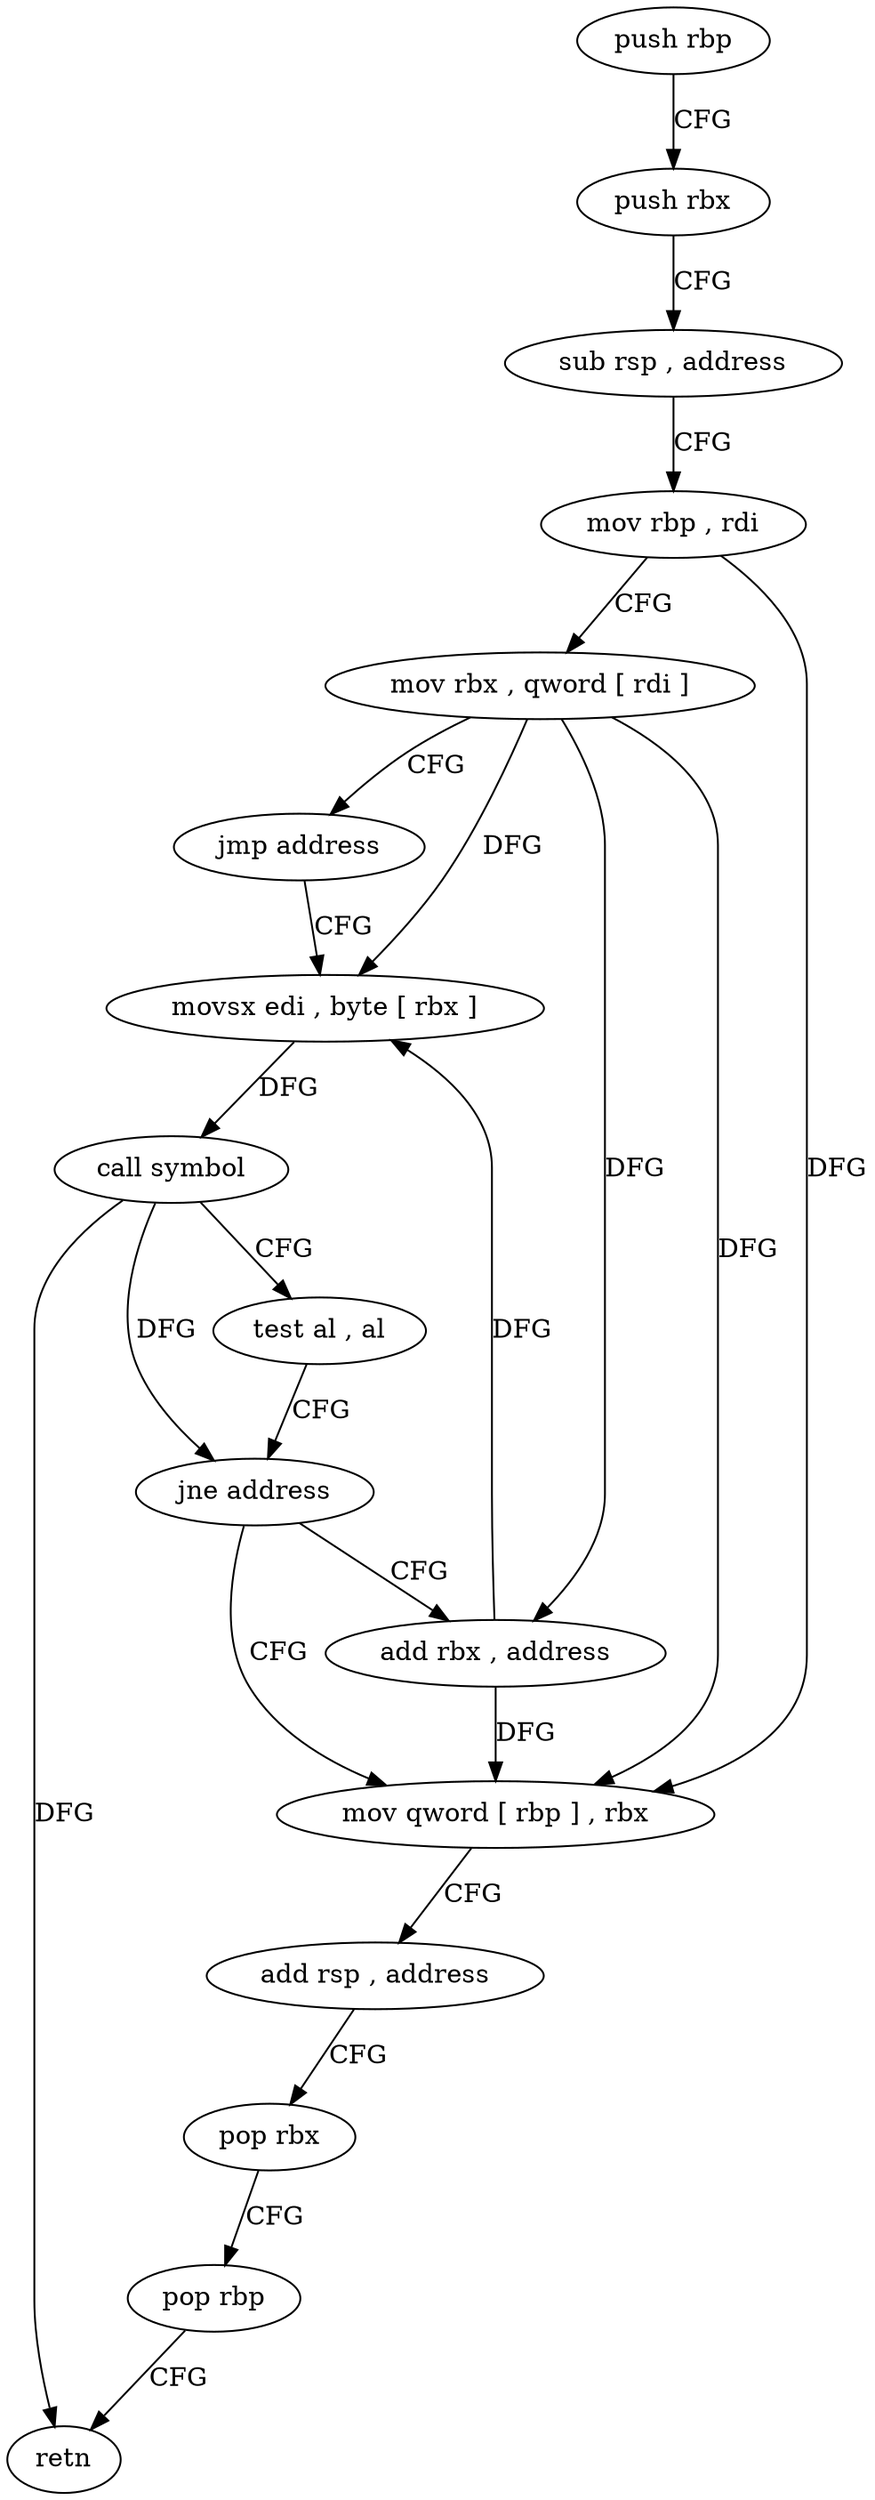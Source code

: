 digraph "func" {
"81578" [label = "push rbp" ]
"81579" [label = "push rbx" ]
"81580" [label = "sub rsp , address" ]
"81584" [label = "mov rbp , rdi" ]
"81587" [label = "mov rbx , qword [ rdi ]" ]
"81590" [label = "jmp address" ]
"81596" [label = "movsx edi , byte [ rbx ]" ]
"81599" [label = "call symbol" ]
"81604" [label = "test al , al" ]
"81606" [label = "jne address" ]
"81592" [label = "add rbx , address" ]
"81608" [label = "mov qword [ rbp ] , rbx" ]
"81612" [label = "add rsp , address" ]
"81616" [label = "pop rbx" ]
"81617" [label = "pop rbp" ]
"81618" [label = "retn" ]
"81578" -> "81579" [ label = "CFG" ]
"81579" -> "81580" [ label = "CFG" ]
"81580" -> "81584" [ label = "CFG" ]
"81584" -> "81587" [ label = "CFG" ]
"81584" -> "81608" [ label = "DFG" ]
"81587" -> "81590" [ label = "CFG" ]
"81587" -> "81596" [ label = "DFG" ]
"81587" -> "81592" [ label = "DFG" ]
"81587" -> "81608" [ label = "DFG" ]
"81590" -> "81596" [ label = "CFG" ]
"81596" -> "81599" [ label = "DFG" ]
"81599" -> "81604" [ label = "CFG" ]
"81599" -> "81606" [ label = "DFG" ]
"81599" -> "81618" [ label = "DFG" ]
"81604" -> "81606" [ label = "CFG" ]
"81606" -> "81592" [ label = "CFG" ]
"81606" -> "81608" [ label = "CFG" ]
"81592" -> "81596" [ label = "DFG" ]
"81592" -> "81608" [ label = "DFG" ]
"81608" -> "81612" [ label = "CFG" ]
"81612" -> "81616" [ label = "CFG" ]
"81616" -> "81617" [ label = "CFG" ]
"81617" -> "81618" [ label = "CFG" ]
}
